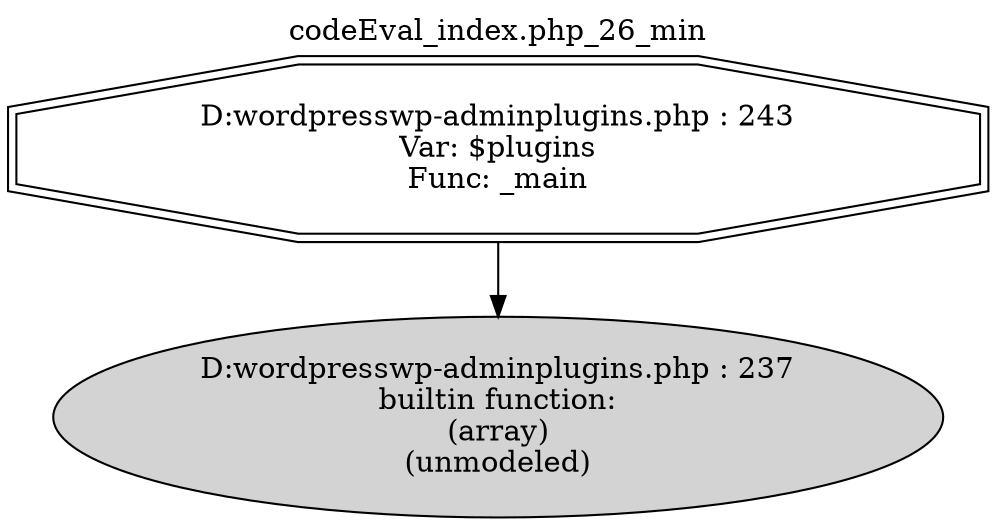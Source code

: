 digraph cfg {
  label="codeEval_index.php_26_min";
  labelloc=t;
  n1 [shape=doubleoctagon, label="D:\wordpress\wp-admin\plugins.php : 243\nVar: $plugins\nFunc: _main\n"];
  n2 [shape=ellipse, label="D:\wordpress\wp-admin\plugins.php : 237\nbuiltin function:\n(array)\n(unmodeled)\n",style=filled];
  n1 -> n2;
}
